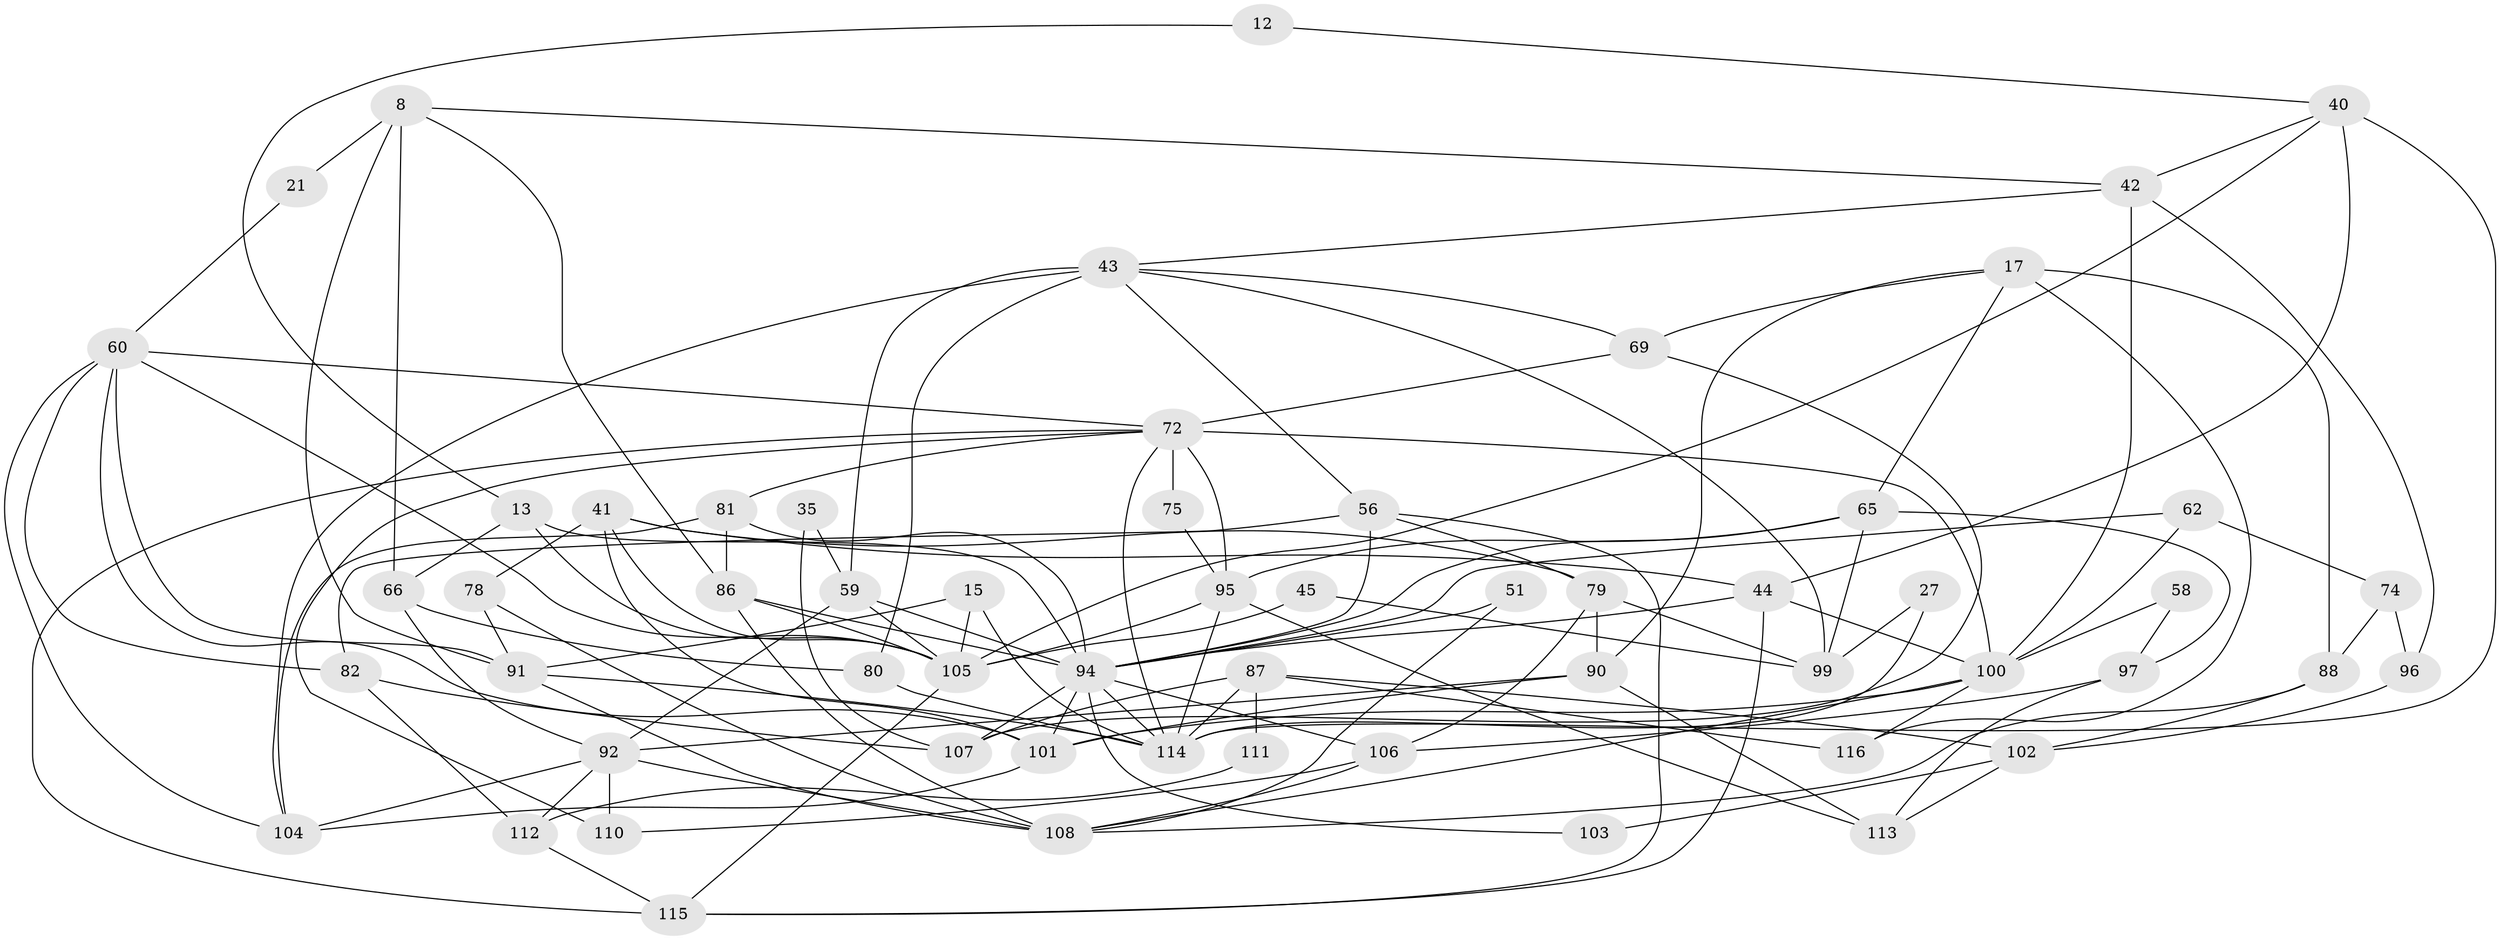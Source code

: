 // original degree distribution, {7: 0.04310344827586207, 5: 0.1896551724137931, 3: 0.28448275862068967, 2: 0.12931034482758622, 6: 0.09482758620689655, 4: 0.25, 8: 0.008620689655172414}
// Generated by graph-tools (version 1.1) at 2025/50/03/09/25 04:50:10]
// undirected, 58 vertices, 136 edges
graph export_dot {
graph [start="1"]
  node [color=gray90,style=filled];
  8;
  12;
  13;
  15;
  17;
  21;
  27;
  35;
  40 [super="+24"];
  41 [super="+23+19"];
  42;
  43 [super="+26"];
  44;
  45;
  51;
  56;
  58;
  59 [super="+55"];
  60 [super="+48"];
  62;
  65 [super="+39"];
  66;
  69;
  72 [super="+18+36"];
  74;
  75;
  78;
  79 [super="+20"];
  80 [super="+38"];
  81;
  82;
  86 [super="+34"];
  87 [super="+52"];
  88 [super="+2"];
  90;
  91 [super="+57+50"];
  92 [super="+53+76"];
  94 [super="+7+11+71"];
  95 [super="+47+93"];
  96;
  97;
  99;
  100 [super="+73"];
  101 [super="+28+83+89"];
  102 [super="+84"];
  103 [super="+98"];
  104 [super="+63"];
  105 [super="+77+68"];
  106 [super="+64"];
  107;
  108 [super="+49"];
  110;
  111 [super="+3"];
  112 [super="+67+109"];
  113 [super="+70"];
  114 [super="+85"];
  115 [super="+46+61"];
  116 [super="+31"];
  8 -- 91;
  8 -- 42;
  8 -- 21;
  8 -- 66;
  8 -- 86;
  12 -- 13;
  12 -- 40;
  13 -- 66;
  13 -- 105;
  13 -- 94 [weight=2];
  15 -- 114 [weight=2];
  15 -- 105;
  15 -- 91 [weight=2];
  17 -- 69;
  17 -- 88 [weight=2];
  17 -- 90;
  17 -- 116;
  17 -- 65;
  21 -- 60;
  27 -- 99;
  27 -- 114;
  35 -- 59;
  35 -- 107;
  40 -- 42;
  40 -- 114 [weight=2];
  40 -- 105;
  40 -- 44;
  41 -- 78;
  41 -- 105;
  41 -- 79;
  41 -- 101;
  41 -- 44;
  42 -- 96;
  42 -- 43;
  42 -- 100;
  43 -- 104;
  43 -- 69;
  43 -- 99;
  43 -- 80 [weight=2];
  43 -- 56;
  43 -- 59;
  44 -- 115 [weight=2];
  44 -- 94 [weight=2];
  44 -- 100;
  45 -- 99;
  45 -- 105;
  51 -- 108;
  51 -- 94;
  56 -- 82;
  56 -- 79;
  56 -- 115;
  56 -- 94;
  58 -- 97;
  58 -- 100;
  59 -- 92;
  59 -- 105;
  59 -- 94;
  60 -- 82;
  60 -- 105;
  60 -- 91 [weight=3];
  60 -- 72 [weight=3];
  60 -- 101 [weight=2];
  60 -- 104;
  62 -- 100;
  62 -- 74;
  62 -- 94 [weight=2];
  65 -- 97;
  65 -- 94;
  65 -- 99;
  65 -- 95;
  66 -- 80 [weight=2];
  66 -- 92;
  69 -- 107;
  69 -- 72 [weight=2];
  72 -- 81;
  72 -- 114;
  72 -- 95 [weight=3];
  72 -- 75 [weight=2];
  72 -- 110;
  72 -- 115;
  72 -- 100 [weight=2];
  74 -- 88;
  74 -- 96;
  75 -- 95;
  78 -- 91;
  78 -- 108;
  79 -- 99;
  79 -- 90;
  79 -- 106;
  80 -- 114;
  81 -- 86;
  81 -- 104;
  81 -- 94;
  82 -- 107;
  82 -- 112;
  86 -- 108;
  86 -- 94;
  86 -- 105;
  87 -- 107 [weight=2];
  87 -- 116 [weight=2];
  87 -- 111;
  87 -- 114;
  87 -- 102;
  88 -- 102;
  88 -- 108 [weight=2];
  90 -- 92;
  90 -- 113;
  90 -- 101;
  91 -- 114;
  91 -- 108;
  92 -- 110;
  92 -- 108 [weight=2];
  92 -- 104;
  92 -- 112 [weight=2];
  94 -- 101 [weight=2];
  94 -- 107;
  94 -- 114;
  94 -- 103;
  94 -- 106 [weight=2];
  95 -- 113 [weight=2];
  95 -- 105 [weight=2];
  95 -- 114;
  96 -- 102;
  97 -- 106;
  97 -- 113;
  100 -- 101 [weight=3];
  100 -- 108;
  100 -- 116;
  101 -- 104;
  102 -- 113 [weight=2];
  102 -- 103 [weight=2];
  105 -- 115 [weight=2];
  106 -- 110;
  106 -- 108;
  111 -- 112;
  112 -- 115 [weight=2];
}
